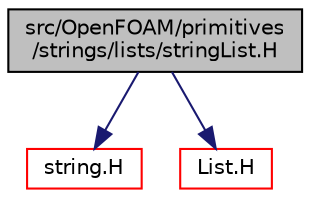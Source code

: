 digraph "src/OpenFOAM/primitives/strings/lists/stringList.H"
{
  bgcolor="transparent";
  edge [fontname="Helvetica",fontsize="10",labelfontname="Helvetica",labelfontsize="10"];
  node [fontname="Helvetica",fontsize="10",shape=record];
  Node0 [label="src/OpenFOAM/primitives\l/strings/lists/stringList.H",height=0.2,width=0.4,color="black", fillcolor="grey75", style="filled", fontcolor="black"];
  Node0 -> Node1 [color="midnightblue",fontsize="10",style="solid",fontname="Helvetica"];
  Node1 [label="string.H",height=0.2,width=0.4,color="red",URL="$a13490.html"];
  Node0 -> Node10 [color="midnightblue",fontsize="10",style="solid",fontname="Helvetica"];
  Node10 [label="List.H",height=0.2,width=0.4,color="red",URL="$a09368.html"];
}
